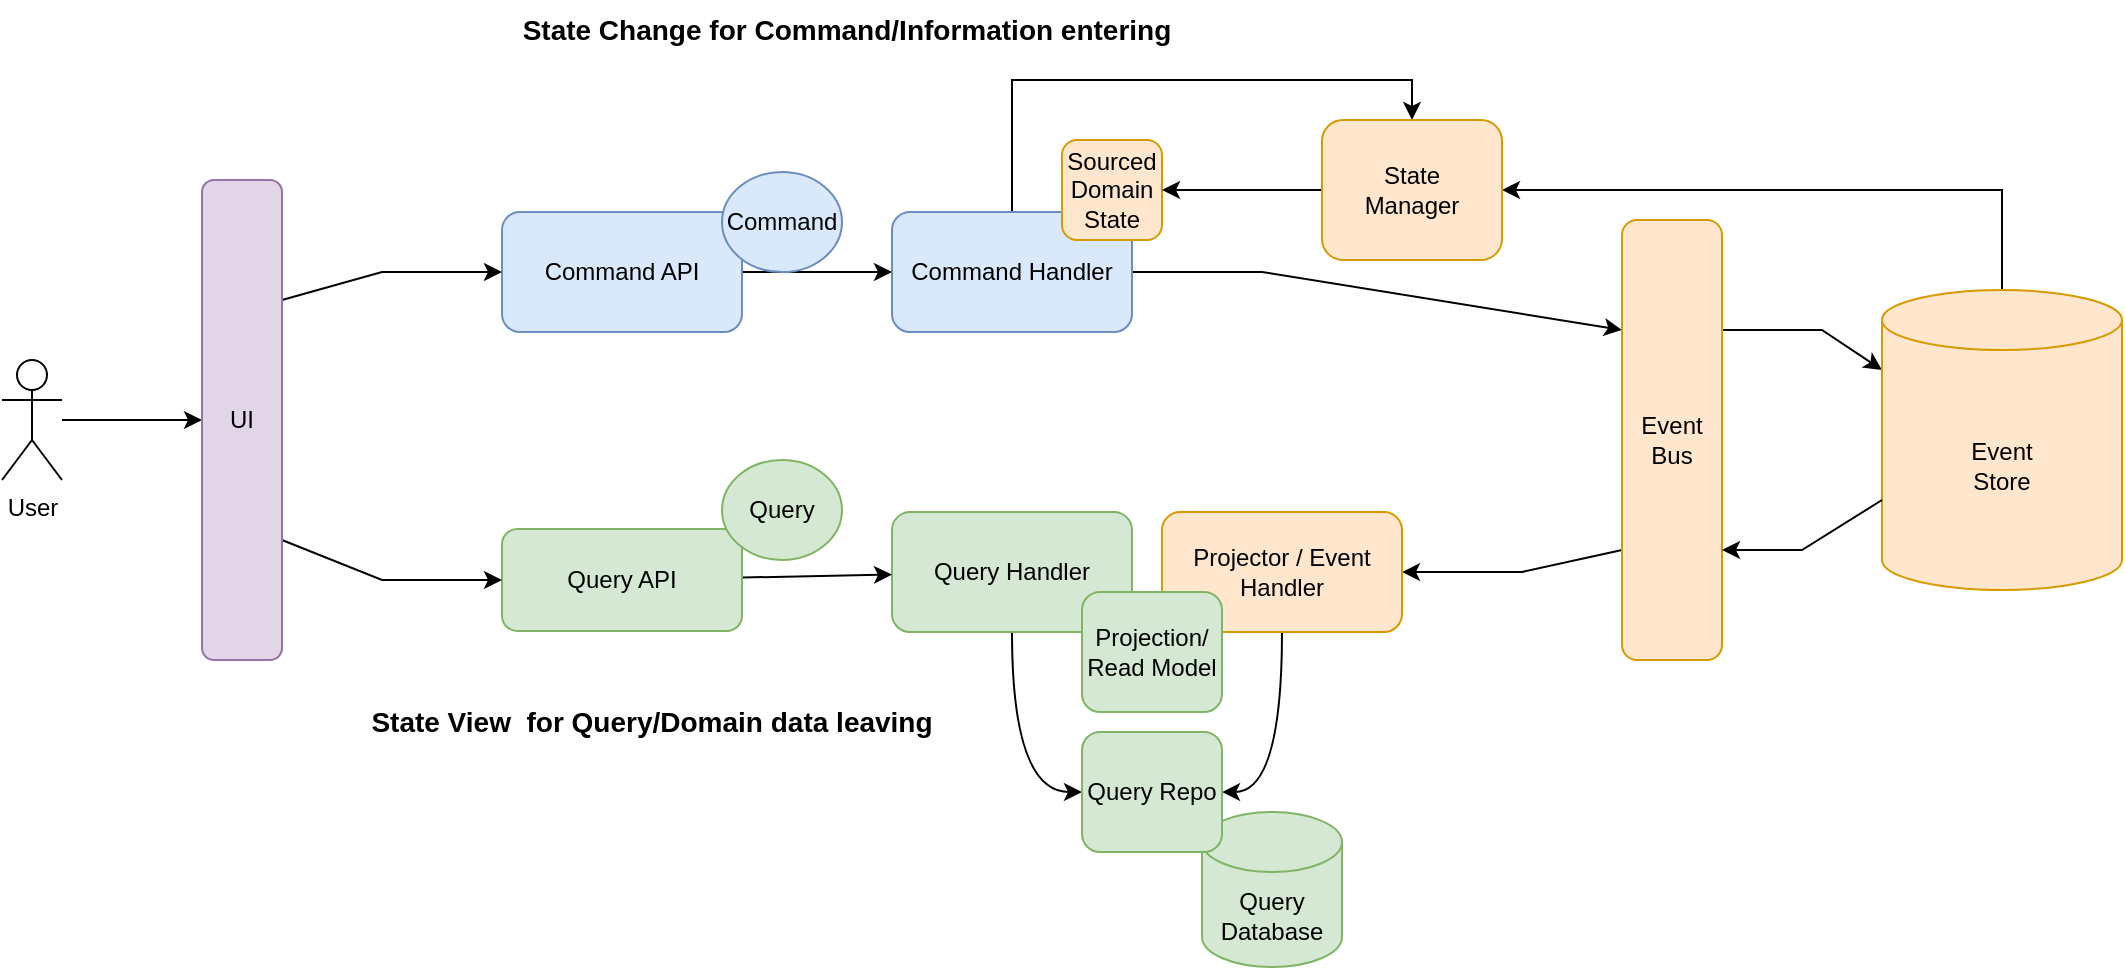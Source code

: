 <mxfile version="28.2.8">
  <diagram name="Page-1" id="vi68AozSHKKUCN54L4fm">
    <mxGraphModel dx="1572" dy="890" grid="1" gridSize="10" guides="1" tooltips="1" connect="1" arrows="1" fold="1" page="1" pageScale="1" pageWidth="1169" pageHeight="827" math="0" shadow="0">
      <root>
        <mxCell id="0" />
        <mxCell id="1" parent="0" />
        <mxCell id="RomWf89rXEzJghChuS7i-40" style="rounded=0;orthogonalLoop=1;jettySize=auto;html=1;entryX=1;entryY=0.25;entryDx=0;entryDy=0;exitX=0;exitY=0;exitDx=0;exitDy=40;exitPerimeter=0;startArrow=classic;startFill=1;endArrow=none;endFill=0;" edge="1" parent="1" source="RomWf89rXEzJghChuS7i-1" target="RomWf89rXEzJghChuS7i-16">
          <mxGeometry relative="1" as="geometry">
            <Array as="points">
              <mxPoint x="950" y="315" />
            </Array>
          </mxGeometry>
        </mxCell>
        <mxCell id="RomWf89rXEzJghChuS7i-63" style="rounded=0;orthogonalLoop=1;jettySize=auto;html=1;entryX=1;entryY=0.5;entryDx=0;entryDy=0;exitX=0;exitY=0.75;exitDx=0;exitDy=0;" edge="1" parent="1" source="RomWf89rXEzJghChuS7i-16" target="RomWf89rXEzJghChuS7i-6">
          <mxGeometry relative="1" as="geometry">
            <Array as="points">
              <mxPoint x="800" y="436" />
            </Array>
          </mxGeometry>
        </mxCell>
        <mxCell id="RomWf89rXEzJghChuS7i-87" style="edgeStyle=orthogonalEdgeStyle;rounded=0;orthogonalLoop=1;jettySize=auto;html=1;entryX=1;entryY=0.5;entryDx=0;entryDy=0;exitX=0.5;exitY=0;exitDx=0;exitDy=0;exitPerimeter=0;" edge="1" parent="1" source="RomWf89rXEzJghChuS7i-1" target="RomWf89rXEzJghChuS7i-17">
          <mxGeometry relative="1" as="geometry" />
        </mxCell>
        <mxCell id="RomWf89rXEzJghChuS7i-1" value="&lt;div&gt;Event&lt;/div&gt;&lt;div&gt;Store&lt;/div&gt;" style="shape=cylinder3;whiteSpace=wrap;html=1;boundedLbl=1;backgroundOutline=1;size=15;fillColor=#ffe6cc;strokeColor=#d79b00;" vertex="1" parent="1">
          <mxGeometry x="980" y="295" width="120" height="150" as="geometry" />
        </mxCell>
        <mxCell id="RomWf89rXEzJghChuS7i-86" style="rounded=0;orthogonalLoop=1;jettySize=auto;html=1;entryX=0;entryY=0.25;entryDx=0;entryDy=0;" edge="1" parent="1" source="RomWf89rXEzJghChuS7i-2" target="RomWf89rXEzJghChuS7i-16">
          <mxGeometry relative="1" as="geometry">
            <Array as="points">
              <mxPoint x="670" y="286" />
            </Array>
          </mxGeometry>
        </mxCell>
        <mxCell id="RomWf89rXEzJghChuS7i-89" style="edgeStyle=orthogonalEdgeStyle;rounded=0;orthogonalLoop=1;jettySize=auto;html=1;entryX=0.5;entryY=0;entryDx=0;entryDy=0;exitX=0.5;exitY=0;exitDx=0;exitDy=0;" edge="1" parent="1" source="RomWf89rXEzJghChuS7i-2" target="RomWf89rXEzJghChuS7i-17">
          <mxGeometry relative="1" as="geometry" />
        </mxCell>
        <mxCell id="RomWf89rXEzJghChuS7i-2" value="Command Handler" style="rounded=1;whiteSpace=wrap;html=1;fillColor=#dae8fc;strokeColor=#6c8ebf;" vertex="1" parent="1">
          <mxGeometry x="485" y="256.03" width="120" height="60" as="geometry" />
        </mxCell>
        <mxCell id="RomWf89rXEzJghChuS7i-42" style="edgeStyle=orthogonalEdgeStyle;rounded=0;orthogonalLoop=1;jettySize=auto;html=1;entryX=0;entryY=0.5;entryDx=0;entryDy=0;" edge="1" parent="1" source="RomWf89rXEzJghChuS7i-3" target="RomWf89rXEzJghChuS7i-25">
          <mxGeometry relative="1" as="geometry" />
        </mxCell>
        <mxCell id="RomWf89rXEzJghChuS7i-3" value="User" style="shape=umlActor;verticalLabelPosition=bottom;verticalAlign=top;html=1;outlineConnect=0;" vertex="1" parent="1">
          <mxGeometry x="40" y="330" width="30" height="60" as="geometry" />
        </mxCell>
        <mxCell id="RomWf89rXEzJghChuS7i-4" value="Sourced Domain State" style="rounded=1;whiteSpace=wrap;html=1;fillColor=#ffe6cc;strokeColor=#d79b00;direction=south;" vertex="1" parent="1">
          <mxGeometry x="570" y="220" width="50" height="50" as="geometry" />
        </mxCell>
        <mxCell id="RomWf89rXEzJghChuS7i-67" style="edgeStyle=orthogonalEdgeStyle;rounded=0;orthogonalLoop=1;jettySize=auto;html=1;entryX=0;entryY=0.5;entryDx=0;entryDy=0;curved=1;" edge="1" parent="1" source="RomWf89rXEzJghChuS7i-5" target="RomWf89rXEzJghChuS7i-64">
          <mxGeometry relative="1" as="geometry" />
        </mxCell>
        <mxCell id="RomWf89rXEzJghChuS7i-5" value="Query Handler" style="rounded=1;whiteSpace=wrap;html=1;fillColor=#d5e8d4;strokeColor=#82b366;" vertex="1" parent="1">
          <mxGeometry x="485" y="406.03" width="120" height="60" as="geometry" />
        </mxCell>
        <mxCell id="RomWf89rXEzJghChuS7i-65" style="edgeStyle=orthogonalEdgeStyle;rounded=0;orthogonalLoop=1;jettySize=auto;html=1;entryX=1;entryY=0.5;entryDx=0;entryDy=0;curved=1;entryPerimeter=0;" edge="1" parent="1" source="RomWf89rXEzJghChuS7i-6" target="RomWf89rXEzJghChuS7i-64">
          <mxGeometry relative="1" as="geometry" />
        </mxCell>
        <mxCell id="RomWf89rXEzJghChuS7i-6" value="Projector / Event Handler" style="rounded=1;whiteSpace=wrap;html=1;fillColor=#ffe6cc;strokeColor=#d79b00;" vertex="1" parent="1">
          <mxGeometry x="620" y="406.03" width="120" height="60" as="geometry" />
        </mxCell>
        <mxCell id="RomWf89rXEzJghChuS7i-7" value="&lt;div&gt;Projection/&lt;/div&gt;Read Model" style="rounded=1;whiteSpace=wrap;html=1;fillColor=#d5e8d4;strokeColor=#82b366;" vertex="1" parent="1">
          <mxGeometry x="580" y="446.03" width="70" height="60" as="geometry" />
        </mxCell>
        <mxCell id="RomWf89rXEzJghChuS7i-68" style="rounded=0;orthogonalLoop=1;jettySize=auto;html=1;entryX=0;entryY=0.5;entryDx=0;entryDy=0;" edge="1" parent="1" source="RomWf89rXEzJghChuS7i-8" target="RomWf89rXEzJghChuS7i-2">
          <mxGeometry relative="1" as="geometry" />
        </mxCell>
        <mxCell id="RomWf89rXEzJghChuS7i-8" value="Command API" style="rounded=1;whiteSpace=wrap;html=1;fillColor=#dae8fc;strokeColor=#6c8ebf;" vertex="1" parent="1">
          <mxGeometry x="290" y="256.03" width="120" height="60" as="geometry" />
        </mxCell>
        <mxCell id="RomWf89rXEzJghChuS7i-61" style="rounded=0;orthogonalLoop=1;jettySize=auto;html=1;" edge="1" parent="1" source="RomWf89rXEzJghChuS7i-9" target="RomWf89rXEzJghChuS7i-5">
          <mxGeometry relative="1" as="geometry" />
        </mxCell>
        <mxCell id="RomWf89rXEzJghChuS7i-9" value="Query API" style="rounded=1;whiteSpace=wrap;html=1;fillColor=#d5e8d4;strokeColor=#82b366;" vertex="1" parent="1">
          <mxGeometry x="290" y="414.5" width="120" height="51" as="geometry" />
        </mxCell>
        <mxCell id="RomWf89rXEzJghChuS7i-13" value="&lt;div&gt;Query&lt;/div&gt;&lt;div&gt;Database&lt;/div&gt;" style="shape=cylinder3;whiteSpace=wrap;html=1;boundedLbl=1;backgroundOutline=1;size=15;fillColor=#d5e8d4;strokeColor=#82b366;" vertex="1" parent="1">
          <mxGeometry x="640" y="556.03" width="70" height="77.5" as="geometry" />
        </mxCell>
        <mxCell id="RomWf89rXEzJghChuS7i-16" value="&lt;div&gt;Event&lt;/div&gt;&lt;div&gt;Bus&lt;/div&gt;" style="rounded=1;whiteSpace=wrap;html=1;fillColor=#ffe6cc;strokeColor=#d79b00;" vertex="1" parent="1">
          <mxGeometry x="850" y="260" width="50" height="220" as="geometry" />
        </mxCell>
        <mxCell id="RomWf89rXEzJghChuS7i-88" style="rounded=0;orthogonalLoop=1;jettySize=auto;html=1;entryX=0.5;entryY=0;entryDx=0;entryDy=0;" edge="1" parent="1" source="RomWf89rXEzJghChuS7i-17" target="RomWf89rXEzJghChuS7i-4">
          <mxGeometry relative="1" as="geometry" />
        </mxCell>
        <mxCell id="RomWf89rXEzJghChuS7i-17" value="&lt;div&gt;State&lt;/div&gt;&lt;div&gt;Manager&lt;/div&gt;" style="rounded=1;whiteSpace=wrap;html=1;fillColor=#ffe6cc;strokeColor=#d79b00;" vertex="1" parent="1">
          <mxGeometry x="700" y="210.0" width="90" height="70" as="geometry" />
        </mxCell>
        <mxCell id="RomWf89rXEzJghChuS7i-58" style="rounded=0;orthogonalLoop=1;jettySize=auto;html=1;exitX=1;exitY=0.75;exitDx=0;exitDy=0;" edge="1" parent="1" source="RomWf89rXEzJghChuS7i-25" target="RomWf89rXEzJghChuS7i-9">
          <mxGeometry relative="1" as="geometry">
            <mxPoint x="180" y="436.03" as="sourcePoint" />
            <Array as="points">
              <mxPoint x="230" y="440" />
            </Array>
          </mxGeometry>
        </mxCell>
        <mxCell id="RomWf89rXEzJghChuS7i-59" style="rounded=0;orthogonalLoop=1;jettySize=auto;html=1;entryX=0;entryY=0.5;entryDx=0;entryDy=0;exitX=1;exitY=0.25;exitDx=0;exitDy=0;" edge="1" parent="1" source="RomWf89rXEzJghChuS7i-25" target="RomWf89rXEzJghChuS7i-8">
          <mxGeometry relative="1" as="geometry">
            <Array as="points">
              <mxPoint x="230" y="286" />
            </Array>
          </mxGeometry>
        </mxCell>
        <mxCell id="RomWf89rXEzJghChuS7i-25" value="UI" style="rounded=1;whiteSpace=wrap;html=1;fillColor=#e1d5e7;strokeColor=#9673a6;" vertex="1" parent="1">
          <mxGeometry x="140" y="240" width="40" height="240" as="geometry" />
        </mxCell>
        <mxCell id="RomWf89rXEzJghChuS7i-41" style="rounded=0;orthogonalLoop=1;jettySize=auto;html=1;exitX=1;exitY=0.75;exitDx=0;exitDy=0;entryX=0;entryY=0;entryDx=0;entryDy=105;entryPerimeter=0;startArrow=classic;startFill=1;endArrow=none;endFill=0;" edge="1" parent="1" source="RomWf89rXEzJghChuS7i-16" target="RomWf89rXEzJghChuS7i-1">
          <mxGeometry relative="1" as="geometry">
            <Array as="points">
              <mxPoint x="940" y="425" />
            </Array>
          </mxGeometry>
        </mxCell>
        <mxCell id="RomWf89rXEzJghChuS7i-64" value="Query Repo" style="rounded=1;whiteSpace=wrap;html=1;fillColor=#d5e8d4;strokeColor=#82b366;" vertex="1" parent="1">
          <mxGeometry x="580" y="516.03" width="70" height="60" as="geometry" />
        </mxCell>
        <mxCell id="RomWf89rXEzJghChuS7i-70" value="Command" style="ellipse;whiteSpace=wrap;html=1;fillColor=#dae8fc;strokeColor=#6c8ebf;" vertex="1" parent="1">
          <mxGeometry x="400" y="236.03" width="60" height="50" as="geometry" />
        </mxCell>
        <mxCell id="RomWf89rXEzJghChuS7i-71" value="Query" style="ellipse;whiteSpace=wrap;html=1;fillColor=#d5e8d4;strokeColor=#82b366;" vertex="1" parent="1">
          <mxGeometry x="400" y="380" width="60" height="50" as="geometry" />
        </mxCell>
        <mxCell id="RomWf89rXEzJghChuS7i-90" value="&lt;font style=&quot;font-size: 14px;&quot;&gt;State Change for Command/Information entering&lt;/font&gt;" style="text;html=1;whiteSpace=wrap;strokeColor=none;fillColor=none;align=center;verticalAlign=middle;rounded=0;fontStyle=1" vertex="1" parent="1">
          <mxGeometry x="290" y="150" width="345" height="30" as="geometry" />
        </mxCell>
        <mxCell id="RomWf89rXEzJghChuS7i-92" value="&lt;font style=&quot;font-size: 14px;&quot;&gt;State View&amp;nbsp; for Query/Domain data leaving&lt;/font&gt;" style="text;html=1;whiteSpace=wrap;strokeColor=none;fillColor=none;align=center;verticalAlign=middle;rounded=0;fontStyle=1" vertex="1" parent="1">
          <mxGeometry x="210" y="496.03" width="310" height="30" as="geometry" />
        </mxCell>
      </root>
    </mxGraphModel>
  </diagram>
</mxfile>
